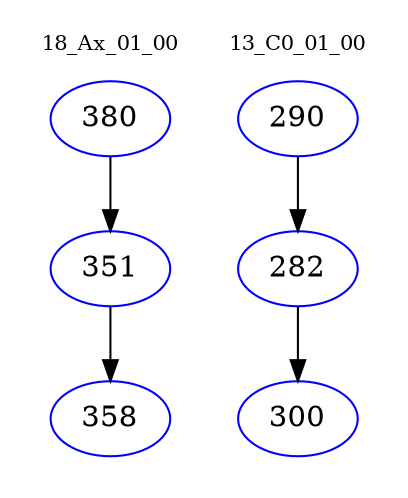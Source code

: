 digraph{
subgraph cluster_0 {
color = white
label = "18_Ax_01_00";
fontsize=10;
T0_380 [label="380", color="blue"]
T0_380 -> T0_351 [color="black"]
T0_351 [label="351", color="blue"]
T0_351 -> T0_358 [color="black"]
T0_358 [label="358", color="blue"]
}
subgraph cluster_1 {
color = white
label = "13_C0_01_00";
fontsize=10;
T1_290 [label="290", color="blue"]
T1_290 -> T1_282 [color="black"]
T1_282 [label="282", color="blue"]
T1_282 -> T1_300 [color="black"]
T1_300 [label="300", color="blue"]
}
}
